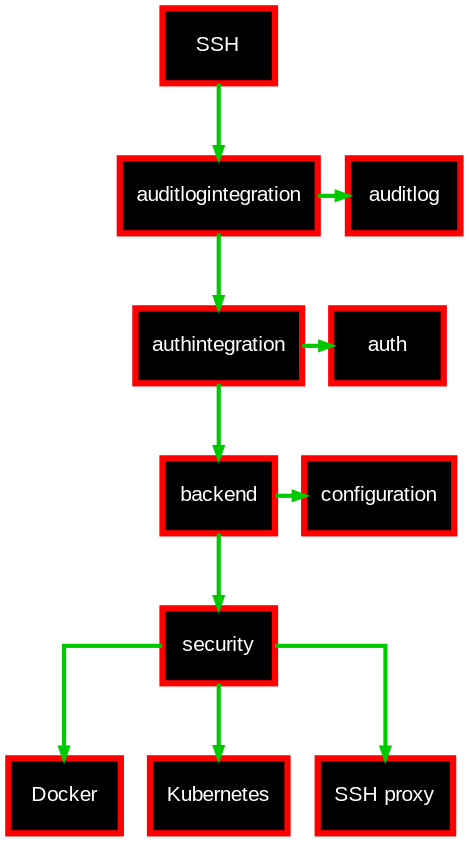digraph layers {
    concentrate=true;
    fontname="Arial";
    graph [splines=ortho, nodesep=0.2, concentrate=true]
    node [shape=box, style=filled, fillcolor=black, color=red, fontcolor=white, fontsize=10, fontname="Arial", penwidth=3]
    edge [penwidth=2, color="#00C900", arrowsize=0.5, tailclip=true]

    SSH -> auditlogintegration

    subgraph auditlog {
        rank=same;
        auditlogintegration -> auditlog
    }

    auditlogintegration -> authintegration

    subgraph auth {
        rank=same;
        authintegration -> auth
    }
    authintegration -> backend

    subgraph config {
        rank=same;
        backend -> configuration
    }

    subgraph dynamic {
        backend -> security
        security -> Docker
        security -> Kubernetes
        security -> "SSH proxy"
    }
}